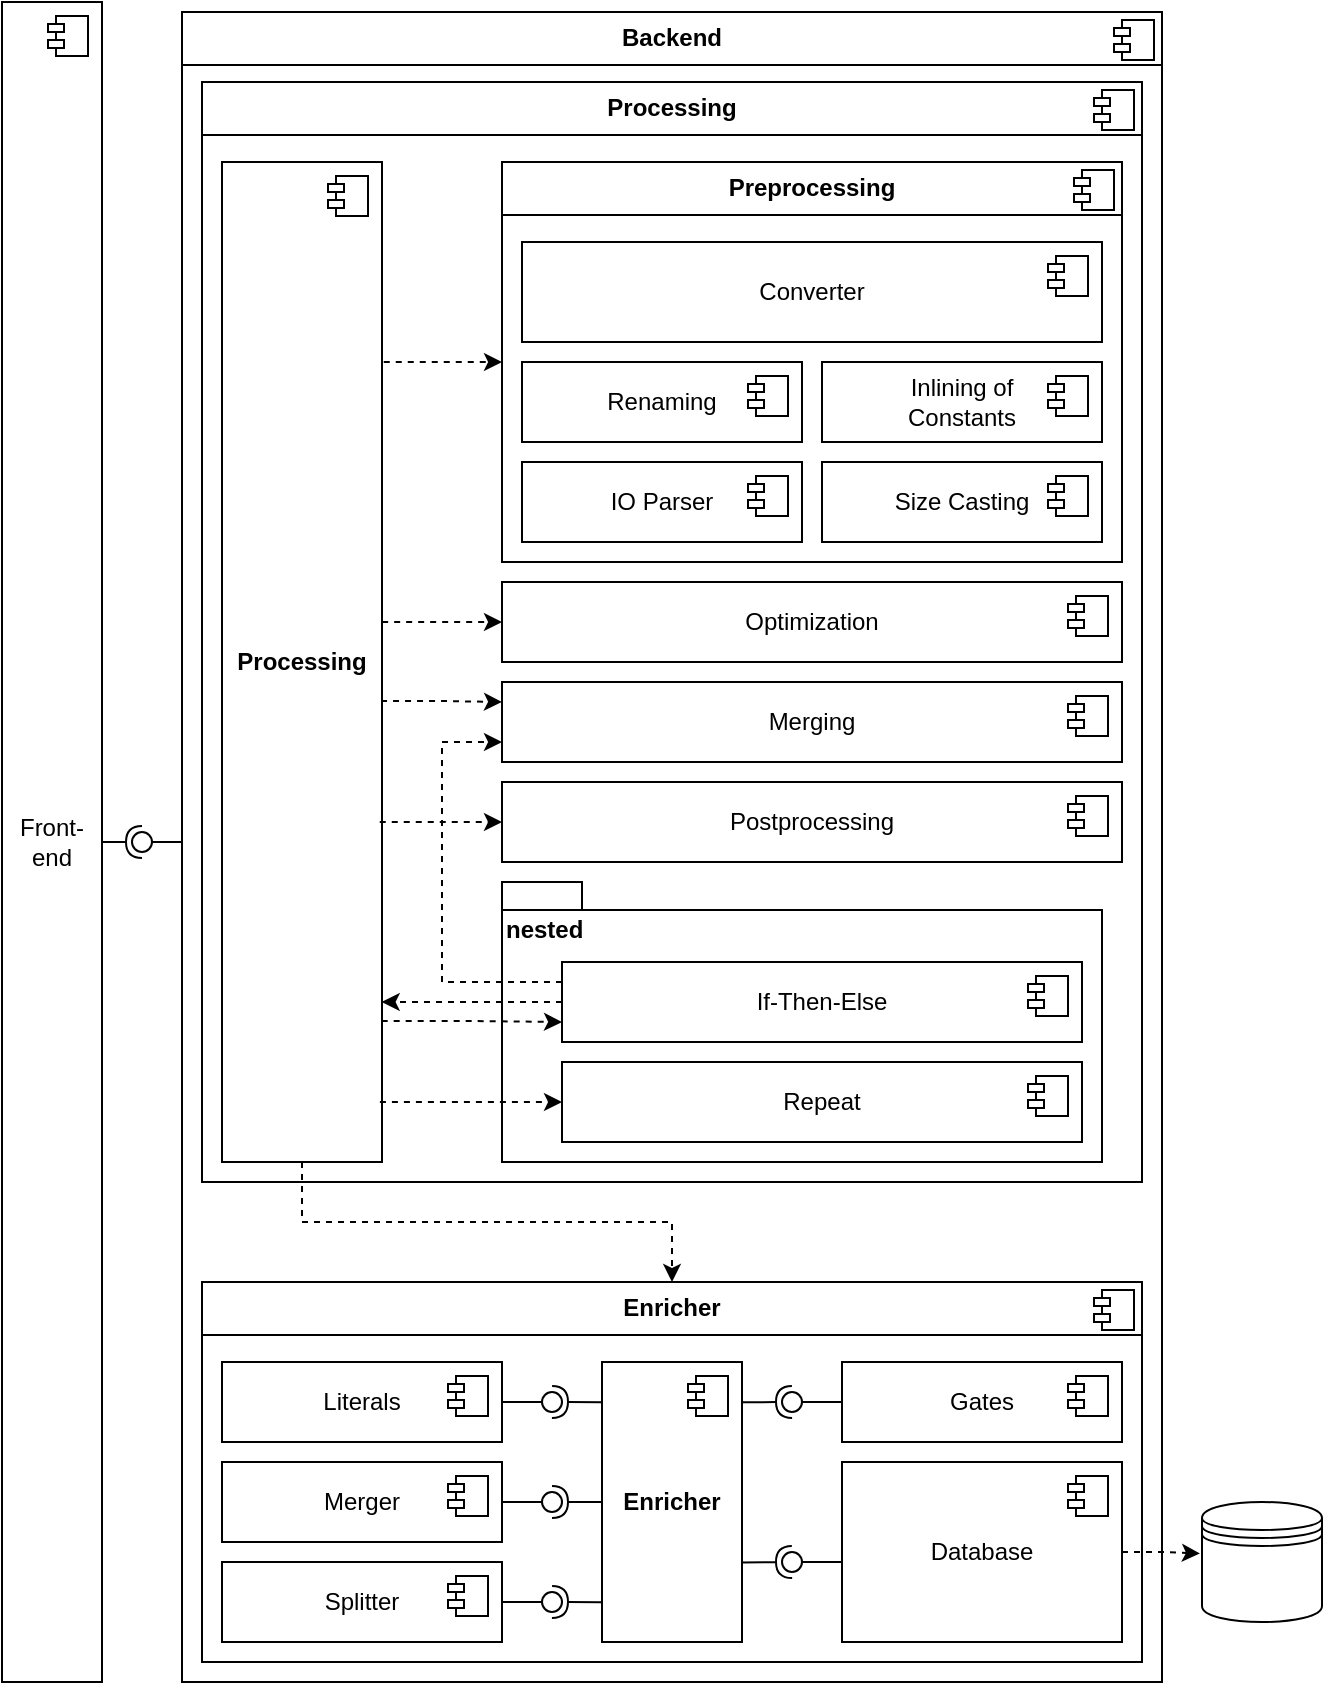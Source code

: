 <mxfile version="27.1.6">
  <diagram name="Page-1" id="jghVutcg889kITLHIS19">
    <mxGraphModel dx="923" dy="570" grid="1" gridSize="10" guides="0" tooltips="1" connect="1" arrows="1" fold="1" page="1" pageScale="1" pageWidth="670" pageHeight="843" math="0" shadow="0">
      <root>
        <mxCell id="0" />
        <mxCell id="1" parent="0" />
        <mxCell id="UFBe6iV6Lmv1jtnLhpm9-11" value="&lt;p style=&quot;margin:0px;margin-top:6px;text-align:center;&quot;&gt;&lt;b&gt;Backend&lt;/b&gt;&lt;/p&gt;&lt;hr size=&quot;1&quot; style=&quot;border-style:solid;&quot;&gt;" style="align=left;overflow=fill;html=1;dropTarget=0;whiteSpace=wrap;fillColor=none;" parent="1" vertex="1">
          <mxGeometry x="90" y="5" width="490" height="835" as="geometry" />
        </mxCell>
        <mxCell id="UFBe6iV6Lmv1jtnLhpm9-12" value="" style="shape=component;jettyWidth=8;jettyHeight=4;fillColor=none;" parent="UFBe6iV6Lmv1jtnLhpm9-11" vertex="1">
          <mxGeometry x="1" width="20" height="20" relative="1" as="geometry">
            <mxPoint x="-24" y="4" as="offset" />
          </mxGeometry>
        </mxCell>
        <mxCell id="UFBe6iV6Lmv1jtnLhpm9-92" value="&lt;p style=&quot;margin:0px;margin-top:6px;text-align:center;&quot;&gt;&lt;b&gt;Processing&lt;/b&gt;&lt;/p&gt;&lt;hr size=&quot;1&quot; style=&quot;border-style:solid;&quot;&gt;" style="align=left;overflow=fill;html=1;dropTarget=0;whiteSpace=wrap;fillColor=none;" parent="1" vertex="1">
          <mxGeometry x="100" y="40" width="470" height="550" as="geometry" />
        </mxCell>
        <mxCell id="UFBe6iV6Lmv1jtnLhpm9-93" value="" style="shape=component;jettyWidth=8;jettyHeight=4;fillColor=none;" parent="UFBe6iV6Lmv1jtnLhpm9-92" vertex="1">
          <mxGeometry x="1" width="20" height="20" relative="1" as="geometry">
            <mxPoint x="-24" y="4" as="offset" />
          </mxGeometry>
        </mxCell>
        <mxCell id="UFBe6iV6Lmv1jtnLhpm9-43" style="edgeStyle=orthogonalEdgeStyle;rounded=0;orthogonalLoop=1;jettySize=auto;html=1;exitX=1.011;exitY=0.2;exitDx=0;exitDy=0;entryX=0;entryY=0.5;entryDx=0;entryDy=0;exitPerimeter=0;dashed=1;" parent="1" source="UFBe6iV6Lmv1jtnLhpm9-25" target="UFBe6iV6Lmv1jtnLhpm9-27" edge="1">
          <mxGeometry relative="1" as="geometry" />
        </mxCell>
        <mxCell id="UFBe6iV6Lmv1jtnLhpm9-55" style="edgeStyle=orthogonalEdgeStyle;rounded=0;orthogonalLoop=1;jettySize=auto;html=1;entryX=0;entryY=0.5;entryDx=0;entryDy=0;dashed=1;exitX=1.001;exitY=0.46;exitDx=0;exitDy=0;exitPerimeter=0;" parent="1" source="UFBe6iV6Lmv1jtnLhpm9-25" target="UFBe6iV6Lmv1jtnLhpm9-46" edge="1">
          <mxGeometry relative="1" as="geometry" />
        </mxCell>
        <mxCell id="UFBe6iV6Lmv1jtnLhpm9-56" style="edgeStyle=orthogonalEdgeStyle;rounded=0;orthogonalLoop=1;jettySize=auto;html=1;entryX=0;entryY=0.25;entryDx=0;entryDy=0;exitX=0.994;exitY=0.539;exitDx=0;exitDy=0;exitPerimeter=0;dashed=1;" parent="1" source="UFBe6iV6Lmv1jtnLhpm9-25" target="UFBe6iV6Lmv1jtnLhpm9-48" edge="1">
          <mxGeometry relative="1" as="geometry" />
        </mxCell>
        <mxCell id="UFBe6iV6Lmv1jtnLhpm9-57" style="edgeStyle=orthogonalEdgeStyle;rounded=0;orthogonalLoop=1;jettySize=auto;html=1;entryX=0;entryY=0.5;entryDx=0;entryDy=0;exitX=0.986;exitY=0.66;exitDx=0;exitDy=0;exitPerimeter=0;dashed=1;" parent="1" source="UFBe6iV6Lmv1jtnLhpm9-25" target="UFBe6iV6Lmv1jtnLhpm9-52" edge="1">
          <mxGeometry relative="1" as="geometry" />
        </mxCell>
        <mxCell id="UFBe6iV6Lmv1jtnLhpm9-65" style="edgeStyle=orthogonalEdgeStyle;rounded=0;orthogonalLoop=1;jettySize=auto;html=1;entryX=0;entryY=0.75;entryDx=0;entryDy=0;dashed=1;exitX=0.998;exitY=0.859;exitDx=0;exitDy=0;exitPerimeter=0;" parent="1" source="UFBe6iV6Lmv1jtnLhpm9-25" target="UFBe6iV6Lmv1jtnLhpm9-61" edge="1">
          <mxGeometry relative="1" as="geometry" />
        </mxCell>
        <mxCell id="UFBe6iV6Lmv1jtnLhpm9-69" style="edgeStyle=orthogonalEdgeStyle;rounded=0;orthogonalLoop=1;jettySize=auto;html=1;entryX=0;entryY=0.5;entryDx=0;entryDy=0;exitX=0.987;exitY=0.94;exitDx=0;exitDy=0;exitPerimeter=0;dashed=1;" parent="1" source="UFBe6iV6Lmv1jtnLhpm9-25" target="UFBe6iV6Lmv1jtnLhpm9-63" edge="1">
          <mxGeometry relative="1" as="geometry" />
        </mxCell>
        <mxCell id="UFBe6iV6Lmv1jtnLhpm9-91" style="edgeStyle=orthogonalEdgeStyle;rounded=0;orthogonalLoop=1;jettySize=auto;html=1;entryX=0.5;entryY=0;entryDx=0;entryDy=0;dashed=1;exitX=0.5;exitY=1;exitDx=0;exitDy=0;" parent="1" source="UFBe6iV6Lmv1jtnLhpm9-25" target="UFBe6iV6Lmv1jtnLhpm9-34" edge="1">
          <mxGeometry relative="1" as="geometry">
            <Array as="points">
              <mxPoint x="150" y="580" />
              <mxPoint x="150" y="610" />
              <mxPoint x="335" y="610" />
            </Array>
          </mxGeometry>
        </mxCell>
        <mxCell id="UFBe6iV6Lmv1jtnLhpm9-25" value="&lt;b&gt;Processing&lt;/b&gt;" style="html=1;dropTarget=0;whiteSpace=wrap;fillColor=none;" parent="1" vertex="1">
          <mxGeometry x="110" y="80" width="80" height="500" as="geometry" />
        </mxCell>
        <mxCell id="UFBe6iV6Lmv1jtnLhpm9-26" value="" style="shape=module;jettyWidth=8;jettyHeight=4;fillColor=none;" parent="UFBe6iV6Lmv1jtnLhpm9-25" vertex="1">
          <mxGeometry x="1" width="20" height="20" relative="1" as="geometry">
            <mxPoint x="-27" y="7" as="offset" />
          </mxGeometry>
        </mxCell>
        <mxCell id="UFBe6iV6Lmv1jtnLhpm9-27" value="&lt;p style=&quot;margin:0px;margin-top:6px;text-align:center;&quot;&gt;&lt;b&gt;Preprocessing&lt;/b&gt;&lt;/p&gt;&lt;hr size=&quot;1&quot; style=&quot;border-style:solid;&quot;&gt;" style="align=left;overflow=fill;html=1;dropTarget=0;whiteSpace=wrap;fillColor=none;shadow=0;" parent="1" vertex="1">
          <mxGeometry x="250" y="80" width="310" height="200" as="geometry" />
        </mxCell>
        <mxCell id="UFBe6iV6Lmv1jtnLhpm9-28" value="" style="shape=component;jettyWidth=8;jettyHeight=4;fillColor=none;" parent="UFBe6iV6Lmv1jtnLhpm9-27" vertex="1">
          <mxGeometry x="1" width="20" height="20" relative="1" as="geometry">
            <mxPoint x="-24" y="4" as="offset" />
          </mxGeometry>
        </mxCell>
        <mxCell id="UFBe6iV6Lmv1jtnLhpm9-29" value="Converter" style="html=1;dropTarget=0;whiteSpace=wrap;fillColor=none;" parent="1" vertex="1">
          <mxGeometry x="260" y="120" width="290" height="50" as="geometry" />
        </mxCell>
        <mxCell id="UFBe6iV6Lmv1jtnLhpm9-30" value="" style="shape=module;jettyWidth=8;jettyHeight=4;fillColor=none;" parent="UFBe6iV6Lmv1jtnLhpm9-29" vertex="1">
          <mxGeometry x="1" width="20" height="20" relative="1" as="geometry">
            <mxPoint x="-27" y="7" as="offset" />
          </mxGeometry>
        </mxCell>
        <mxCell id="UFBe6iV6Lmv1jtnLhpm9-31" value="&lt;div&gt;Front-&lt;/div&gt;&lt;div&gt;end&lt;/div&gt;" style="html=1;dropTarget=0;whiteSpace=wrap;fillColor=none;" parent="1" vertex="1">
          <mxGeometry width="50" height="840" as="geometry" />
        </mxCell>
        <mxCell id="UFBe6iV6Lmv1jtnLhpm9-32" value="" style="shape=module;jettyWidth=8;jettyHeight=4;fillColor=none;" parent="UFBe6iV6Lmv1jtnLhpm9-31" vertex="1">
          <mxGeometry x="1" width="20" height="20" relative="1" as="geometry">
            <mxPoint x="-27" y="7" as="offset" />
          </mxGeometry>
        </mxCell>
        <mxCell id="UFBe6iV6Lmv1jtnLhpm9-34" value="&lt;p style=&quot;margin:0px;margin-top:6px;text-align:center;&quot;&gt;&lt;b&gt;Enricher&lt;/b&gt;&lt;/p&gt;&lt;hr size=&quot;1&quot; style=&quot;border-style:solid;&quot;&gt;" style="align=left;overflow=fill;html=1;dropTarget=0;whiteSpace=wrap;fillColor=none;" parent="1" vertex="1">
          <mxGeometry x="100" y="640" width="470" height="190" as="geometry" />
        </mxCell>
        <mxCell id="UFBe6iV6Lmv1jtnLhpm9-35" value="" style="shape=component;jettyWidth=8;jettyHeight=4;fillColor=none;" parent="UFBe6iV6Lmv1jtnLhpm9-34" vertex="1">
          <mxGeometry x="1" width="20" height="20" relative="1" as="geometry">
            <mxPoint x="-24" y="4" as="offset" />
          </mxGeometry>
        </mxCell>
        <mxCell id="UFBe6iV6Lmv1jtnLhpm9-37" value="&lt;div&gt;Inlining of&lt;/div&gt;&lt;div&gt;Constants&lt;/div&gt;" style="html=1;dropTarget=0;whiteSpace=wrap;fillColor=none;" parent="1" vertex="1">
          <mxGeometry x="410" y="180" width="140" height="40" as="geometry" />
        </mxCell>
        <mxCell id="UFBe6iV6Lmv1jtnLhpm9-38" value="" style="shape=module;jettyWidth=8;jettyHeight=4;fillColor=none;" parent="UFBe6iV6Lmv1jtnLhpm9-37" vertex="1">
          <mxGeometry x="1" width="20" height="20" relative="1" as="geometry">
            <mxPoint x="-27" y="7" as="offset" />
          </mxGeometry>
        </mxCell>
        <mxCell id="UFBe6iV6Lmv1jtnLhpm9-39" value="Renaming" style="html=1;dropTarget=0;whiteSpace=wrap;fillColor=none;" parent="1" vertex="1">
          <mxGeometry x="260" y="180" width="140" height="40" as="geometry" />
        </mxCell>
        <mxCell id="UFBe6iV6Lmv1jtnLhpm9-40" value="" style="shape=module;jettyWidth=8;jettyHeight=4;fillColor=none;" parent="UFBe6iV6Lmv1jtnLhpm9-39" vertex="1">
          <mxGeometry x="1" width="20" height="20" relative="1" as="geometry">
            <mxPoint x="-27" y="7" as="offset" />
          </mxGeometry>
        </mxCell>
        <mxCell id="UFBe6iV6Lmv1jtnLhpm9-41" value="IO Parser" style="html=1;dropTarget=0;whiteSpace=wrap;fillColor=none;" parent="1" vertex="1">
          <mxGeometry x="260" y="230" width="140" height="40" as="geometry" />
        </mxCell>
        <mxCell id="UFBe6iV6Lmv1jtnLhpm9-42" value="" style="shape=module;jettyWidth=8;jettyHeight=4;fillColor=none;" parent="UFBe6iV6Lmv1jtnLhpm9-41" vertex="1">
          <mxGeometry x="1" width="20" height="20" relative="1" as="geometry">
            <mxPoint x="-27" y="7" as="offset" />
          </mxGeometry>
        </mxCell>
        <mxCell id="UFBe6iV6Lmv1jtnLhpm9-44" value="Size Casting" style="html=1;dropTarget=0;whiteSpace=wrap;fillColor=none;" parent="1" vertex="1">
          <mxGeometry x="410" y="230" width="140" height="40" as="geometry" />
        </mxCell>
        <mxCell id="UFBe6iV6Lmv1jtnLhpm9-45" value="" style="shape=module;jettyWidth=8;jettyHeight=4;fillColor=none;" parent="UFBe6iV6Lmv1jtnLhpm9-44" vertex="1">
          <mxGeometry x="1" width="20" height="20" relative="1" as="geometry">
            <mxPoint x="-27" y="7" as="offset" />
          </mxGeometry>
        </mxCell>
        <mxCell id="UFBe6iV6Lmv1jtnLhpm9-46" value="Optimization" style="html=1;dropTarget=0;whiteSpace=wrap;fillColor=none;" parent="1" vertex="1">
          <mxGeometry x="250" y="290" width="310" height="40" as="geometry" />
        </mxCell>
        <mxCell id="UFBe6iV6Lmv1jtnLhpm9-47" value="" style="shape=module;jettyWidth=8;jettyHeight=4;fillColor=none;" parent="UFBe6iV6Lmv1jtnLhpm9-46" vertex="1">
          <mxGeometry x="1" width="20" height="20" relative="1" as="geometry">
            <mxPoint x="-27" y="7" as="offset" />
          </mxGeometry>
        </mxCell>
        <mxCell id="UFBe6iV6Lmv1jtnLhpm9-48" value="Merging" style="html=1;dropTarget=0;whiteSpace=wrap;fillColor=none;" parent="1" vertex="1">
          <mxGeometry x="250" y="340" width="310" height="40" as="geometry" />
        </mxCell>
        <mxCell id="UFBe6iV6Lmv1jtnLhpm9-49" value="" style="shape=module;jettyWidth=8;jettyHeight=4;fillColor=none;" parent="UFBe6iV6Lmv1jtnLhpm9-48" vertex="1">
          <mxGeometry x="1" width="20" height="20" relative="1" as="geometry">
            <mxPoint x="-27" y="7" as="offset" />
          </mxGeometry>
        </mxCell>
        <mxCell id="UFBe6iV6Lmv1jtnLhpm9-52" value="Postprocessing" style="html=1;dropTarget=0;whiteSpace=wrap;fillColor=none;" parent="1" vertex="1">
          <mxGeometry x="250" y="390" width="310" height="40" as="geometry" />
        </mxCell>
        <mxCell id="UFBe6iV6Lmv1jtnLhpm9-53" value="" style="shape=module;jettyWidth=8;jettyHeight=4;fillColor=none;" parent="UFBe6iV6Lmv1jtnLhpm9-52" vertex="1">
          <mxGeometry x="1" width="20" height="20" relative="1" as="geometry">
            <mxPoint x="-27" y="7" as="offset" />
          </mxGeometry>
        </mxCell>
        <mxCell id="UFBe6iV6Lmv1jtnLhpm9-60" value="nested" style="shape=folder;fontStyle=1;spacingTop=10;tabWidth=40;tabHeight=14;tabPosition=left;html=1;whiteSpace=wrap;verticalAlign=top;align=left;fillColor=none;" parent="1" vertex="1">
          <mxGeometry x="250" y="440" width="300" height="140" as="geometry" />
        </mxCell>
        <mxCell id="UFBe6iV6Lmv1jtnLhpm9-67" style="edgeStyle=orthogonalEdgeStyle;rounded=0;orthogonalLoop=1;jettySize=auto;html=1;exitX=0;exitY=0.25;exitDx=0;exitDy=0;dashed=1;" parent="1" source="UFBe6iV6Lmv1jtnLhpm9-61" edge="1">
          <mxGeometry relative="1" as="geometry">
            <mxPoint x="250" y="370" as="targetPoint" />
            <Array as="points">
              <mxPoint x="220" y="490" />
              <mxPoint x="220" y="370" />
            </Array>
          </mxGeometry>
        </mxCell>
        <mxCell id="UFBe6iV6Lmv1jtnLhpm9-61" value="If-Then-Else" style="html=1;dropTarget=0;whiteSpace=wrap;fillColor=none;" parent="1" vertex="1">
          <mxGeometry x="280" y="480" width="260" height="40" as="geometry" />
        </mxCell>
        <mxCell id="UFBe6iV6Lmv1jtnLhpm9-62" value="" style="shape=module;jettyWidth=8;jettyHeight=4;fillColor=none;" parent="UFBe6iV6Lmv1jtnLhpm9-61" vertex="1">
          <mxGeometry x="1" width="20" height="20" relative="1" as="geometry">
            <mxPoint x="-27" y="7" as="offset" />
          </mxGeometry>
        </mxCell>
        <mxCell id="UFBe6iV6Lmv1jtnLhpm9-63" value="Repeat" style="html=1;dropTarget=0;whiteSpace=wrap;fillColor=none;" parent="1" vertex="1">
          <mxGeometry x="280" y="530" width="260" height="40" as="geometry" />
        </mxCell>
        <mxCell id="UFBe6iV6Lmv1jtnLhpm9-64" value="" style="shape=module;jettyWidth=8;jettyHeight=4;fillColor=none;" parent="UFBe6iV6Lmv1jtnLhpm9-63" vertex="1">
          <mxGeometry x="1" width="20" height="20" relative="1" as="geometry">
            <mxPoint x="-27" y="7" as="offset" />
          </mxGeometry>
        </mxCell>
        <mxCell id="UFBe6iV6Lmv1jtnLhpm9-66" style="edgeStyle=orthogonalEdgeStyle;rounded=0;orthogonalLoop=1;jettySize=auto;html=1;exitX=0;exitY=0.5;exitDx=0;exitDy=0;entryX=0.998;entryY=0.84;entryDx=0;entryDy=0;entryPerimeter=0;dashed=1;" parent="1" source="UFBe6iV6Lmv1jtnLhpm9-61" target="UFBe6iV6Lmv1jtnLhpm9-25" edge="1">
          <mxGeometry relative="1" as="geometry" />
        </mxCell>
        <mxCell id="UFBe6iV6Lmv1jtnLhpm9-70" value="&lt;b&gt;Enricher&lt;/b&gt;" style="html=1;dropTarget=0;whiteSpace=wrap;fillColor=none;" parent="1" vertex="1">
          <mxGeometry x="300" y="680" width="70" height="140" as="geometry" />
        </mxCell>
        <mxCell id="UFBe6iV6Lmv1jtnLhpm9-71" value="" style="shape=module;jettyWidth=8;jettyHeight=4;fillColor=none;" parent="UFBe6iV6Lmv1jtnLhpm9-70" vertex="1">
          <mxGeometry x="1" width="20" height="20" relative="1" as="geometry">
            <mxPoint x="-27" y="7" as="offset" />
          </mxGeometry>
        </mxCell>
        <mxCell id="UFBe6iV6Lmv1jtnLhpm9-72" value="Literals" style="html=1;dropTarget=0;whiteSpace=wrap;fillColor=none;" parent="1" vertex="1">
          <mxGeometry x="110" y="680" width="140" height="40" as="geometry" />
        </mxCell>
        <mxCell id="UFBe6iV6Lmv1jtnLhpm9-73" value="" style="shape=module;jettyWidth=8;jettyHeight=4;fillColor=none;" parent="UFBe6iV6Lmv1jtnLhpm9-72" vertex="1">
          <mxGeometry x="1" width="20" height="20" relative="1" as="geometry">
            <mxPoint x="-27" y="7" as="offset" />
          </mxGeometry>
        </mxCell>
        <mxCell id="UFBe6iV6Lmv1jtnLhpm9-74" value="Merger" style="html=1;dropTarget=0;whiteSpace=wrap;fillColor=none;" parent="1" vertex="1">
          <mxGeometry x="110" y="730" width="140" height="40" as="geometry" />
        </mxCell>
        <mxCell id="UFBe6iV6Lmv1jtnLhpm9-75" value="" style="shape=module;jettyWidth=8;jettyHeight=4;fillColor=none;" parent="UFBe6iV6Lmv1jtnLhpm9-74" vertex="1">
          <mxGeometry x="1" width="20" height="20" relative="1" as="geometry">
            <mxPoint x="-27" y="7" as="offset" />
          </mxGeometry>
        </mxCell>
        <mxCell id="UFBe6iV6Lmv1jtnLhpm9-76" value="Splitter" style="html=1;dropTarget=0;whiteSpace=wrap;fillColor=none;" parent="1" vertex="1">
          <mxGeometry x="110" y="780" width="140" height="40" as="geometry" />
        </mxCell>
        <mxCell id="UFBe6iV6Lmv1jtnLhpm9-77" value="" style="shape=module;jettyWidth=8;jettyHeight=4;fillColor=none;" parent="UFBe6iV6Lmv1jtnLhpm9-76" vertex="1">
          <mxGeometry x="1" width="20" height="20" relative="1" as="geometry">
            <mxPoint x="-27" y="7" as="offset" />
          </mxGeometry>
        </mxCell>
        <mxCell id="UFBe6iV6Lmv1jtnLhpm9-80" value="Gates" style="html=1;dropTarget=0;whiteSpace=wrap;fillColor=none;" parent="1" vertex="1">
          <mxGeometry x="420" y="680" width="140" height="40" as="geometry" />
        </mxCell>
        <mxCell id="UFBe6iV6Lmv1jtnLhpm9-81" value="" style="shape=module;jettyWidth=8;jettyHeight=4;fillColor=none;" parent="UFBe6iV6Lmv1jtnLhpm9-80" vertex="1">
          <mxGeometry x="1" width="20" height="20" relative="1" as="geometry">
            <mxPoint x="-27" y="7" as="offset" />
          </mxGeometry>
        </mxCell>
        <mxCell id="UFBe6iV6Lmv1jtnLhpm9-82" value="Database" style="html=1;dropTarget=0;whiteSpace=wrap;fillColor=none;" parent="1" vertex="1">
          <mxGeometry x="420" y="730" width="140" height="90" as="geometry" />
        </mxCell>
        <mxCell id="UFBe6iV6Lmv1jtnLhpm9-83" value="" style="shape=module;jettyWidth=8;jettyHeight=4;fillColor=none;" parent="UFBe6iV6Lmv1jtnLhpm9-82" vertex="1">
          <mxGeometry x="1" width="20" height="20" relative="1" as="geometry">
            <mxPoint x="-27" y="7" as="offset" />
          </mxGeometry>
        </mxCell>
        <mxCell id="UFBe6iV6Lmv1jtnLhpm9-94" value="" style="rounded=0;orthogonalLoop=1;jettySize=auto;html=1;endArrow=halfCircle;endFill=0;endSize=6;strokeWidth=1;sketch=0;exitX=1;exitY=0.5;exitDx=0;exitDy=0;" parent="1" source="UFBe6iV6Lmv1jtnLhpm9-31" edge="1">
          <mxGeometry relative="1" as="geometry">
            <mxPoint x="60" y="430" as="sourcePoint" />
            <mxPoint x="70" y="420" as="targetPoint" />
          </mxGeometry>
        </mxCell>
        <mxCell id="UFBe6iV6Lmv1jtnLhpm9-95" value="" style="rounded=0;orthogonalLoop=1;jettySize=auto;html=1;endArrow=oval;endFill=0;sketch=0;sourcePerimeterSpacing=0;targetPerimeterSpacing=0;endSize=10;exitX=-0.001;exitY=0.497;exitDx=0;exitDy=0;exitPerimeter=0;" parent="1" source="UFBe6iV6Lmv1jtnLhpm9-11" edge="1">
          <mxGeometry relative="1" as="geometry">
            <mxPoint x="360" y="535" as="sourcePoint" />
            <mxPoint x="70" y="420" as="targetPoint" />
          </mxGeometry>
        </mxCell>
        <mxCell id="UFBe6iV6Lmv1jtnLhpm9-96" value="" style="ellipse;whiteSpace=wrap;html=1;align=center;aspect=fixed;fillColor=none;strokeColor=none;resizable=0;perimeter=centerPerimeter;rotatable=0;allowArrows=0;points=[];outlineConnect=1;" parent="1" vertex="1">
          <mxGeometry x="370" y="550" width="10" height="10" as="geometry" />
        </mxCell>
        <mxCell id="UFBe6iV6Lmv1jtnLhpm9-98" value="" style="rounded=0;orthogonalLoop=1;jettySize=auto;html=1;endArrow=halfCircle;endFill=0;endSize=6;strokeWidth=1;sketch=0;exitX=0;exitY=0.144;exitDx=0;exitDy=0;exitPerimeter=0;entryX=0.479;entryY=0.265;entryDx=0;entryDy=0;entryPerimeter=0;" parent="1" source="UFBe6iV6Lmv1jtnLhpm9-70" target="UFBe6iV6Lmv1jtnLhpm9-100" edge="1">
          <mxGeometry relative="1" as="geometry">
            <mxPoint x="310" y="705" as="sourcePoint" />
          </mxGeometry>
        </mxCell>
        <mxCell id="UFBe6iV6Lmv1jtnLhpm9-99" value="" style="rounded=0;orthogonalLoop=1;jettySize=auto;html=1;endArrow=oval;endFill=0;sketch=0;sourcePerimeterSpacing=0;targetPerimeterSpacing=0;endSize=10;exitX=1;exitY=0.5;exitDx=0;exitDy=0;entryX=0.503;entryY=0.867;entryDx=0;entryDy=0;entryPerimeter=0;" parent="1" source="UFBe6iV6Lmv1jtnLhpm9-72" target="UFBe6iV6Lmv1jtnLhpm9-100" edge="1">
          <mxGeometry relative="1" as="geometry">
            <mxPoint x="270" y="705" as="sourcePoint" />
          </mxGeometry>
        </mxCell>
        <mxCell id="UFBe6iV6Lmv1jtnLhpm9-100" value="" style="ellipse;whiteSpace=wrap;html=1;align=center;aspect=fixed;fillColor=none;strokeColor=none;resizable=0;perimeter=centerPerimeter;rotatable=0;allowArrows=0;points=[];outlineConnect=1;" parent="1" vertex="1">
          <mxGeometry x="270" y="695" width="10" height="10" as="geometry" />
        </mxCell>
        <mxCell id="UFBe6iV6Lmv1jtnLhpm9-101" value="" style="rounded=0;orthogonalLoop=1;jettySize=auto;html=1;endArrow=halfCircle;endFill=0;endSize=6;strokeWidth=1;sketch=0;exitX=0;exitY=0.5;exitDx=0;exitDy=0;" parent="1" source="UFBe6iV6Lmv1jtnLhpm9-70" target="UFBe6iV6Lmv1jtnLhpm9-103" edge="1">
          <mxGeometry relative="1" as="geometry">
            <mxPoint x="300" y="750" as="sourcePoint" />
          </mxGeometry>
        </mxCell>
        <mxCell id="UFBe6iV6Lmv1jtnLhpm9-102" value="" style="rounded=0;orthogonalLoop=1;jettySize=auto;html=1;endArrow=oval;endFill=0;sketch=0;sourcePerimeterSpacing=0;targetPerimeterSpacing=0;endSize=10;exitX=1;exitY=0.5;exitDx=0;exitDy=0;" parent="1" source="UFBe6iV6Lmv1jtnLhpm9-74" target="UFBe6iV6Lmv1jtnLhpm9-103" edge="1">
          <mxGeometry relative="1" as="geometry">
            <mxPoint x="270" y="745" as="sourcePoint" />
          </mxGeometry>
        </mxCell>
        <mxCell id="UFBe6iV6Lmv1jtnLhpm9-103" value="" style="ellipse;whiteSpace=wrap;html=1;align=center;aspect=fixed;fillColor=none;strokeColor=none;resizable=0;perimeter=centerPerimeter;rotatable=0;allowArrows=0;points=[];outlineConnect=1;" parent="1" vertex="1">
          <mxGeometry x="270" y="745" width="10" height="10" as="geometry" />
        </mxCell>
        <mxCell id="UFBe6iV6Lmv1jtnLhpm9-104" value="" style="rounded=0;orthogonalLoop=1;jettySize=auto;html=1;endArrow=halfCircle;endFill=0;endSize=6;strokeWidth=1;sketch=0;exitX=-0.004;exitY=0.858;exitDx=0;exitDy=0;exitPerimeter=0;" parent="1" source="UFBe6iV6Lmv1jtnLhpm9-70" target="UFBe6iV6Lmv1jtnLhpm9-106" edge="1">
          <mxGeometry relative="1" as="geometry">
            <mxPoint x="300" y="800" as="sourcePoint" />
          </mxGeometry>
        </mxCell>
        <mxCell id="UFBe6iV6Lmv1jtnLhpm9-105" value="" style="rounded=0;orthogonalLoop=1;jettySize=auto;html=1;endArrow=oval;endFill=0;sketch=0;sourcePerimeterSpacing=0;targetPerimeterSpacing=0;endSize=10;exitX=1;exitY=0.5;exitDx=0;exitDy=0;" parent="1" source="UFBe6iV6Lmv1jtnLhpm9-76" target="UFBe6iV6Lmv1jtnLhpm9-106" edge="1">
          <mxGeometry relative="1" as="geometry">
            <mxPoint x="260" y="800" as="sourcePoint" />
          </mxGeometry>
        </mxCell>
        <mxCell id="UFBe6iV6Lmv1jtnLhpm9-106" value="" style="ellipse;whiteSpace=wrap;html=1;align=center;aspect=fixed;fillColor=none;strokeColor=none;resizable=0;perimeter=centerPerimeter;rotatable=0;allowArrows=0;points=[];outlineConnect=1;" parent="1" vertex="1">
          <mxGeometry x="270" y="795" width="10" height="10" as="geometry" />
        </mxCell>
        <mxCell id="UFBe6iV6Lmv1jtnLhpm9-107" value="" style="rounded=0;orthogonalLoop=1;jettySize=auto;html=1;endArrow=halfCircle;endFill=0;endSize=6;strokeWidth=1;sketch=0;exitX=0.998;exitY=0.716;exitDx=0;exitDy=0;exitPerimeter=0;" parent="1" source="UFBe6iV6Lmv1jtnLhpm9-70" target="UFBe6iV6Lmv1jtnLhpm9-109" edge="1">
          <mxGeometry relative="1" as="geometry">
            <mxPoint x="420" y="795" as="sourcePoint" />
          </mxGeometry>
        </mxCell>
        <mxCell id="UFBe6iV6Lmv1jtnLhpm9-108" value="" style="rounded=0;orthogonalLoop=1;jettySize=auto;html=1;endArrow=oval;endFill=0;sketch=0;sourcePerimeterSpacing=0;targetPerimeterSpacing=0;endSize=10;exitX=-0.002;exitY=0.556;exitDx=0;exitDy=0;exitPerimeter=0;" parent="1" source="UFBe6iV6Lmv1jtnLhpm9-82" target="UFBe6iV6Lmv1jtnLhpm9-109" edge="1">
          <mxGeometry relative="1" as="geometry">
            <mxPoint x="380" y="795" as="sourcePoint" />
          </mxGeometry>
        </mxCell>
        <mxCell id="UFBe6iV6Lmv1jtnLhpm9-109" value="" style="ellipse;whiteSpace=wrap;html=1;align=center;aspect=fixed;fillColor=none;strokeColor=none;resizable=0;perimeter=centerPerimeter;rotatable=0;allowArrows=0;points=[];outlineConnect=1;" parent="1" vertex="1">
          <mxGeometry x="390" y="775" width="10" height="10" as="geometry" />
        </mxCell>
        <mxCell id="UFBe6iV6Lmv1jtnLhpm9-110" value="" style="rounded=0;orthogonalLoop=1;jettySize=auto;html=1;endArrow=halfCircle;endFill=0;endSize=6;strokeWidth=1;sketch=0;exitX=1;exitY=0.144;exitDx=0;exitDy=0;exitPerimeter=0;" parent="1" source="UFBe6iV6Lmv1jtnLhpm9-70" target="UFBe6iV6Lmv1jtnLhpm9-112" edge="1">
          <mxGeometry relative="1" as="geometry">
            <mxPoint x="430" y="695" as="sourcePoint" />
          </mxGeometry>
        </mxCell>
        <mxCell id="UFBe6iV6Lmv1jtnLhpm9-111" value="" style="rounded=0;orthogonalLoop=1;jettySize=auto;html=1;endArrow=oval;endFill=0;sketch=0;sourcePerimeterSpacing=0;targetPerimeterSpacing=0;endSize=10;exitX=0;exitY=0.5;exitDx=0;exitDy=0;" parent="1" source="UFBe6iV6Lmv1jtnLhpm9-80" target="UFBe6iV6Lmv1jtnLhpm9-112" edge="1">
          <mxGeometry relative="1" as="geometry">
            <mxPoint x="390" y="695" as="sourcePoint" />
          </mxGeometry>
        </mxCell>
        <mxCell id="UFBe6iV6Lmv1jtnLhpm9-112" value="" style="ellipse;whiteSpace=wrap;html=1;align=center;aspect=fixed;fillColor=none;strokeColor=none;resizable=0;perimeter=centerPerimeter;rotatable=0;allowArrows=0;points=[];outlineConnect=1;" parent="1" vertex="1">
          <mxGeometry x="390" y="695" width="10" height="10" as="geometry" />
        </mxCell>
        <mxCell id="UFBe6iV6Lmv1jtnLhpm9-113" value="" style="shape=datastore;whiteSpace=wrap;html=1;" parent="1" vertex="1">
          <mxGeometry x="600" y="750" width="60" height="60" as="geometry" />
        </mxCell>
        <mxCell id="UFBe6iV6Lmv1jtnLhpm9-114" style="edgeStyle=orthogonalEdgeStyle;rounded=0;orthogonalLoop=1;jettySize=auto;html=1;entryX=-0.017;entryY=0.429;entryDx=0;entryDy=0;entryPerimeter=0;dashed=1;" parent="1" source="UFBe6iV6Lmv1jtnLhpm9-82" target="UFBe6iV6Lmv1jtnLhpm9-113" edge="1">
          <mxGeometry relative="1" as="geometry" />
        </mxCell>
      </root>
    </mxGraphModel>
  </diagram>
</mxfile>
